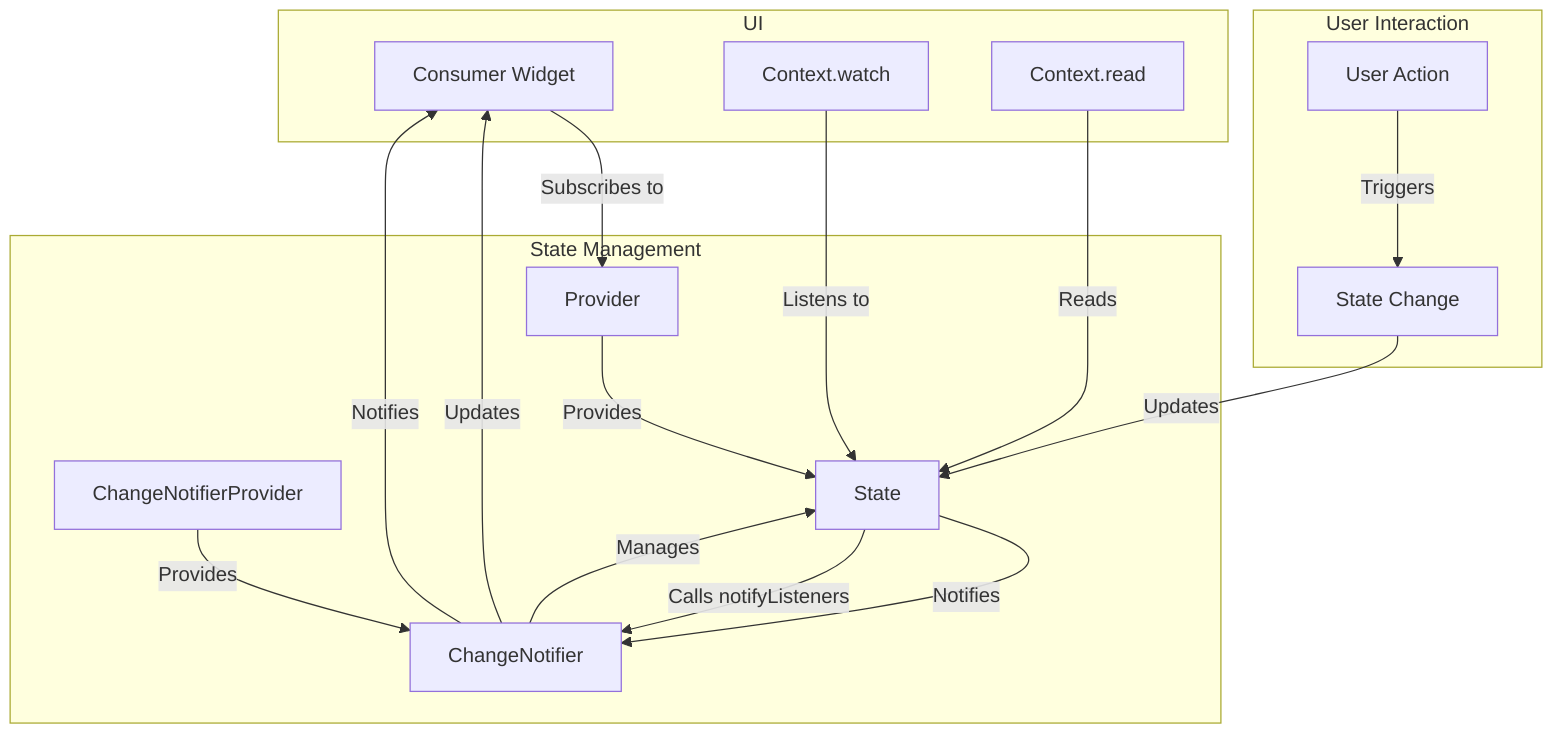 graph TD
    subgraph UI
        A[Consumer Widget]
        B[Context.watch]
        C[Context.read]
    end

    subgraph State Management
        D[Provider]
        E[ChangeNotifierProvider]
        F[State]
        G[ChangeNotifier]
    end

    subgraph User Interaction
        H[User Action]
        I[State Change]
    end

    A -->|Subscribes to| D
    D -->|Provides| F
    E -->|Provides| G
    G -->|Manages| F
    F -->|Notifies| G
    G -->|Updates| A

    H -->|Triggers| I
    I -->|Updates| F
    F -->|Calls notifyListeners| G
    G -->|Notifies| A

    B -->|Listens to| F
    C -->|Reads| F